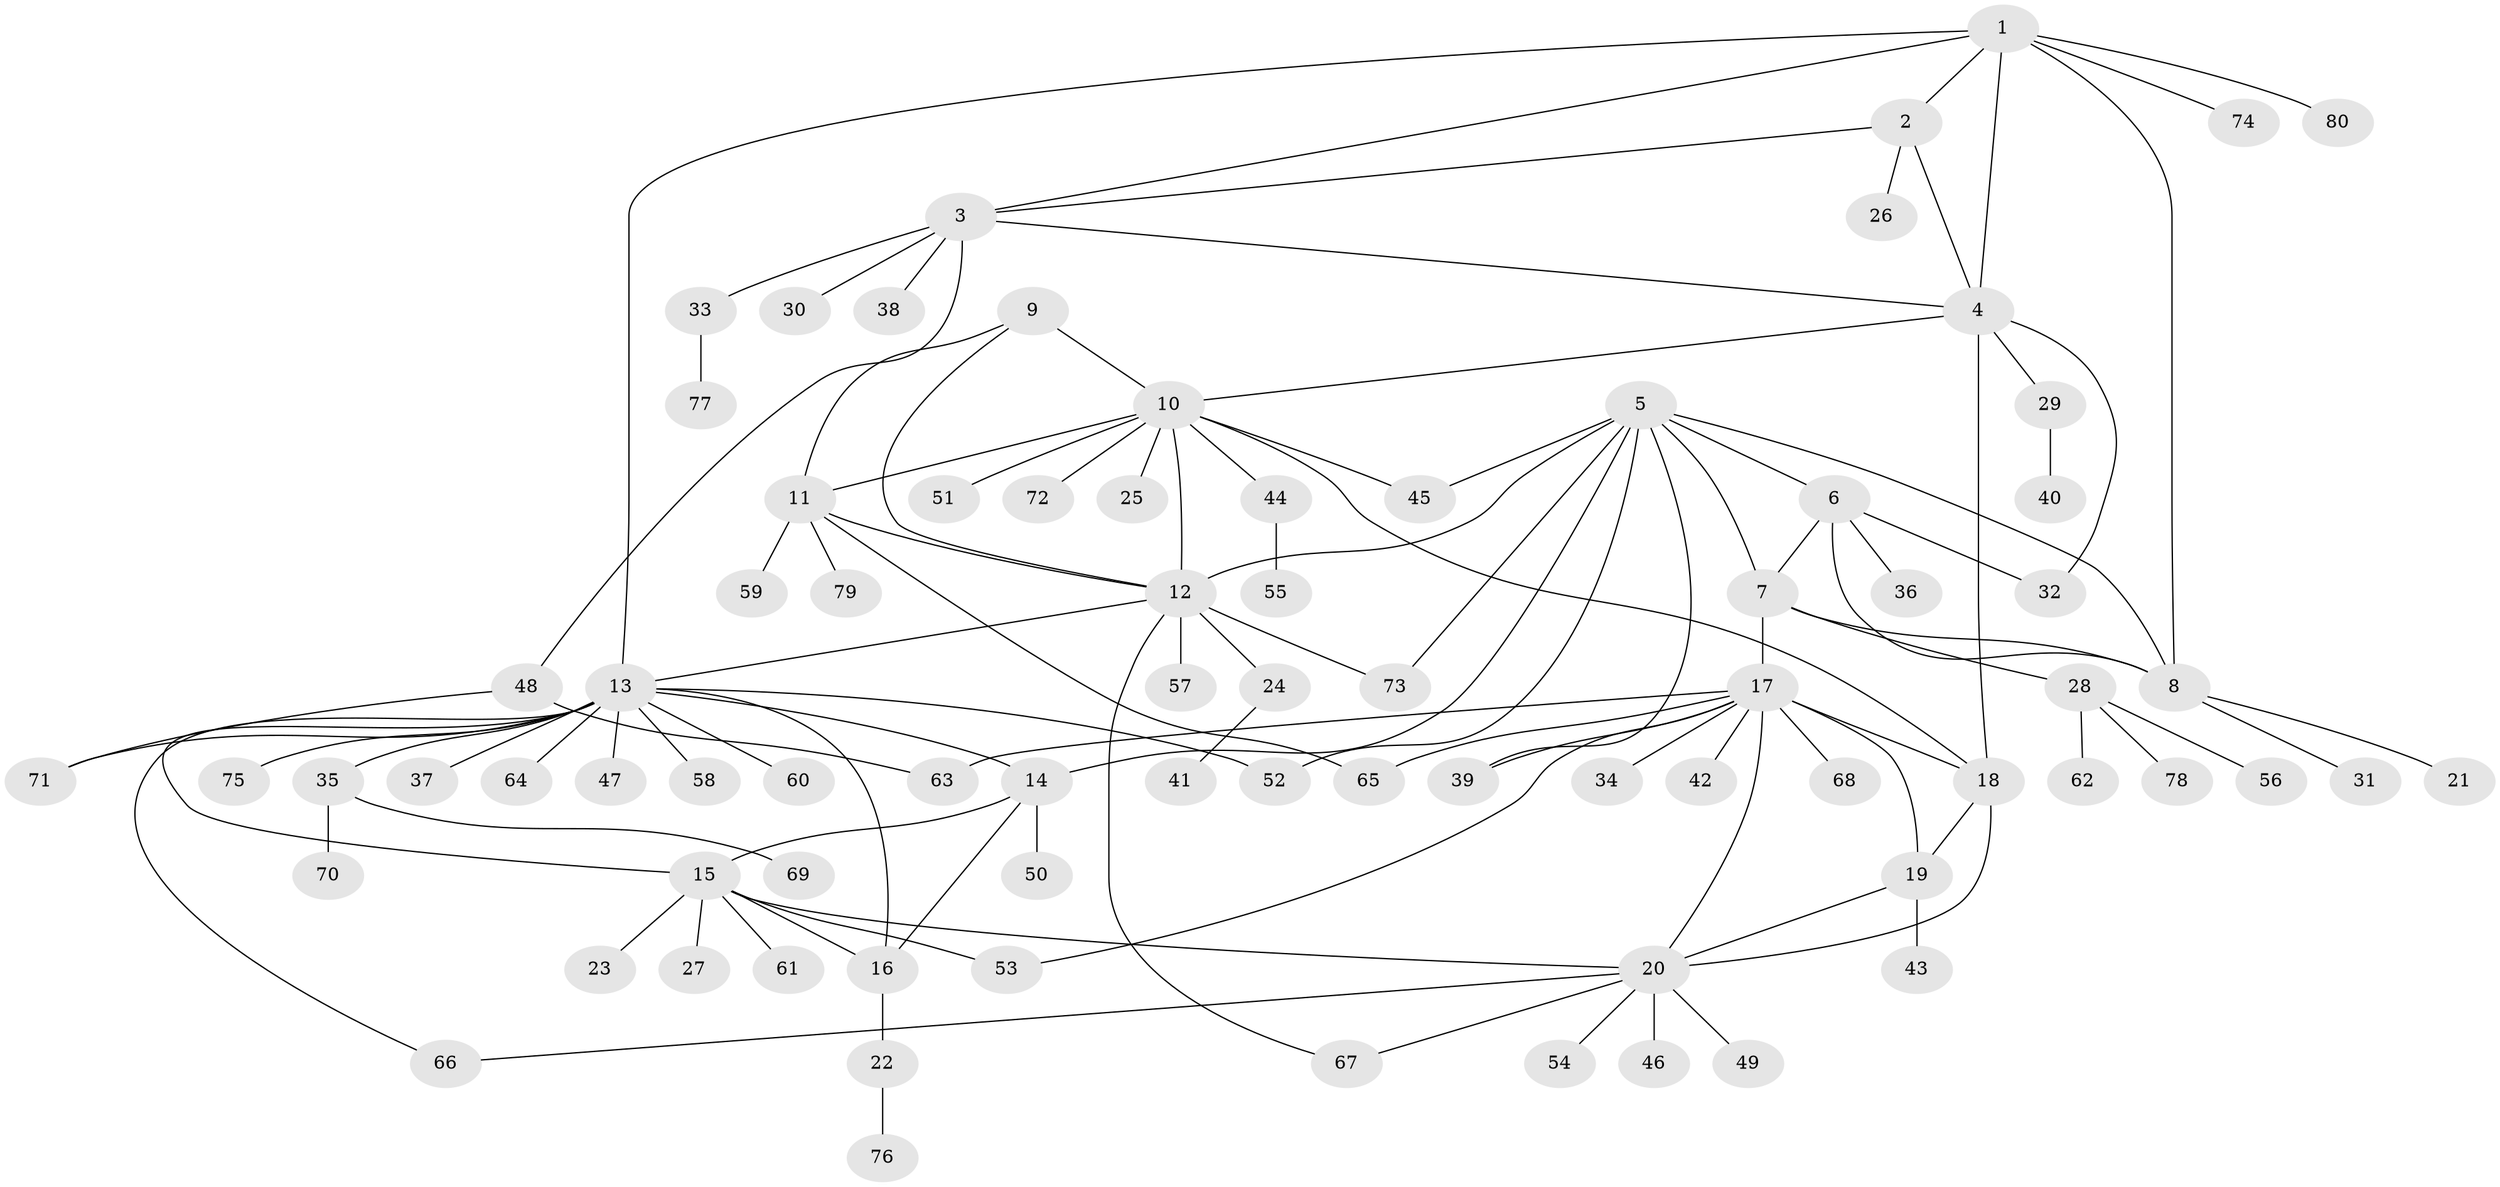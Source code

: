 // Generated by graph-tools (version 1.1) at 2025/55/03/09/25 04:55:52]
// undirected, 80 vertices, 111 edges
graph export_dot {
graph [start="1"]
  node [color=gray90,style=filled];
  1;
  2;
  3;
  4;
  5;
  6;
  7;
  8;
  9;
  10;
  11;
  12;
  13;
  14;
  15;
  16;
  17;
  18;
  19;
  20;
  21;
  22;
  23;
  24;
  25;
  26;
  27;
  28;
  29;
  30;
  31;
  32;
  33;
  34;
  35;
  36;
  37;
  38;
  39;
  40;
  41;
  42;
  43;
  44;
  45;
  46;
  47;
  48;
  49;
  50;
  51;
  52;
  53;
  54;
  55;
  56;
  57;
  58;
  59;
  60;
  61;
  62;
  63;
  64;
  65;
  66;
  67;
  68;
  69;
  70;
  71;
  72;
  73;
  74;
  75;
  76;
  77;
  78;
  79;
  80;
  1 -- 2;
  1 -- 3;
  1 -- 4;
  1 -- 8;
  1 -- 13;
  1 -- 74;
  1 -- 80;
  2 -- 3;
  2 -- 4;
  2 -- 26;
  3 -- 4;
  3 -- 30;
  3 -- 33;
  3 -- 38;
  3 -- 48;
  4 -- 10;
  4 -- 18;
  4 -- 29;
  4 -- 32;
  5 -- 6;
  5 -- 7;
  5 -- 8;
  5 -- 12;
  5 -- 14;
  5 -- 39;
  5 -- 45;
  5 -- 52;
  5 -- 73;
  6 -- 7;
  6 -- 8;
  6 -- 32;
  6 -- 36;
  7 -- 8;
  7 -- 17;
  7 -- 28;
  8 -- 21;
  8 -- 31;
  9 -- 10;
  9 -- 11;
  9 -- 12;
  10 -- 11;
  10 -- 12;
  10 -- 18;
  10 -- 25;
  10 -- 44;
  10 -- 45;
  10 -- 51;
  10 -- 72;
  11 -- 12;
  11 -- 59;
  11 -- 65;
  11 -- 79;
  12 -- 13;
  12 -- 24;
  12 -- 57;
  12 -- 67;
  12 -- 73;
  13 -- 14;
  13 -- 15;
  13 -- 16;
  13 -- 35;
  13 -- 37;
  13 -- 47;
  13 -- 52;
  13 -- 58;
  13 -- 60;
  13 -- 64;
  13 -- 66;
  13 -- 71;
  13 -- 75;
  14 -- 15;
  14 -- 16;
  14 -- 50;
  15 -- 16;
  15 -- 20;
  15 -- 23;
  15 -- 27;
  15 -- 53;
  15 -- 61;
  16 -- 22;
  17 -- 18;
  17 -- 19;
  17 -- 20;
  17 -- 34;
  17 -- 39;
  17 -- 42;
  17 -- 53;
  17 -- 63;
  17 -- 65;
  17 -- 68;
  18 -- 19;
  18 -- 20;
  19 -- 20;
  19 -- 43;
  20 -- 46;
  20 -- 49;
  20 -- 54;
  20 -- 66;
  20 -- 67;
  22 -- 76;
  24 -- 41;
  28 -- 56;
  28 -- 62;
  28 -- 78;
  29 -- 40;
  33 -- 77;
  35 -- 69;
  35 -- 70;
  44 -- 55;
  48 -- 63;
  48 -- 71;
}
